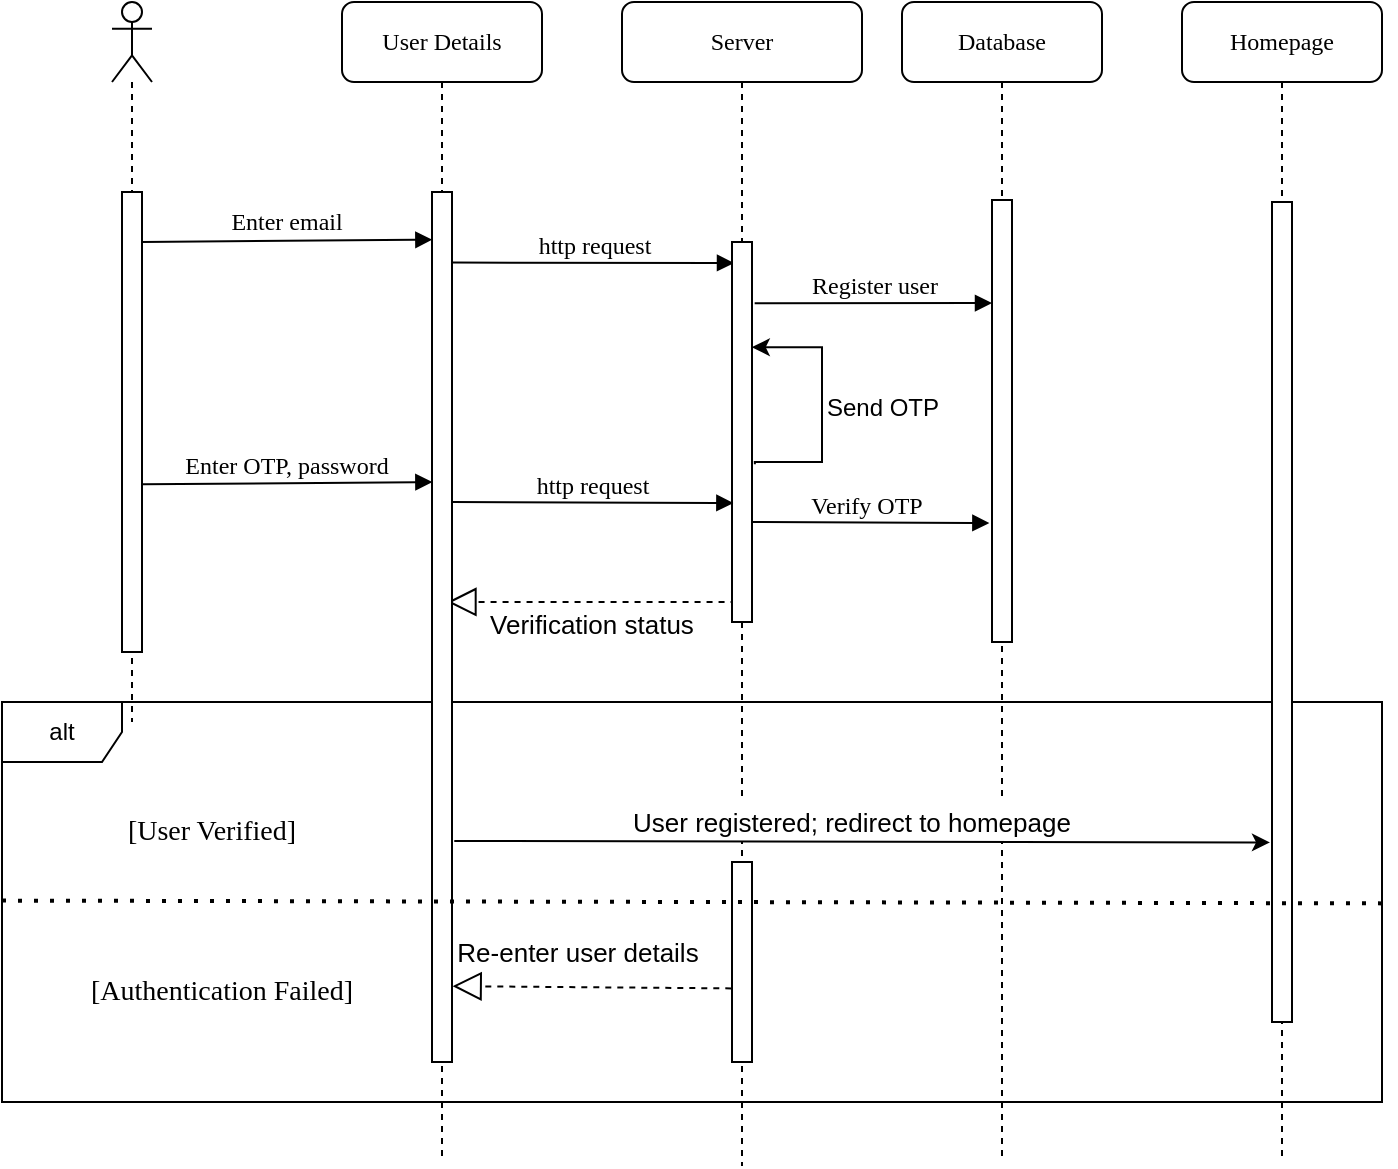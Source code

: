<mxfile version="26.0.11">
  <diagram name="Page-1" id="eGEIzuYjCzI67cwVZ6Ca">
    <mxGraphModel dx="836" dy="482" grid="1" gridSize="10" guides="1" tooltips="1" connect="1" arrows="1" fold="1" page="1" pageScale="1" pageWidth="850" pageHeight="1100" math="0" shadow="0">
      <root>
        <mxCell id="0" />
        <mxCell id="1" parent="0" />
        <mxCell id="4r2C0r04lC2ZjdqZ4eCg-4" value="" style="endArrow=block;dashed=1;endFill=0;endSize=12;html=1;rounded=0;entryX=0.994;entryY=0.437;entryDx=0;entryDy=0;entryPerimeter=0;" parent="1" edge="1">
          <mxGeometry width="160" relative="1" as="geometry">
            <mxPoint x="457.28" y="399.995" as="sourcePoint" />
            <mxPoint x="312.72" y="399.995" as="targetPoint" />
          </mxGeometry>
        </mxCell>
        <mxCell id="4r2C0r04lC2ZjdqZ4eCg-13" value="" style="shape=umlLifeline;perimeter=lifelinePerimeter;whiteSpace=wrap;html=1;container=1;dropTarget=0;collapsible=0;recursiveResize=0;outlineConnect=0;portConstraint=eastwest;newEdgeStyle={&quot;curved&quot;:0,&quot;rounded&quot;:0};participant=umlActor;" parent="1" vertex="1">
          <mxGeometry x="145" y="100" width="20" height="360" as="geometry" />
        </mxCell>
        <mxCell id="4r2C0r04lC2ZjdqZ4eCg-12" value="" style="html=1;points=[];perimeter=orthogonalPerimeter;rounded=0;shadow=0;comic=0;labelBackgroundColor=none;strokeWidth=1;fontFamily=Verdana;fontSize=12;align=center;" parent="1" vertex="1">
          <mxGeometry x="150" y="195" width="10" height="230" as="geometry" />
        </mxCell>
        <mxCell id="4r2C0r04lC2ZjdqZ4eCg-1" value="Server" style="shape=umlLifeline;perimeter=lifelinePerimeter;whiteSpace=wrap;html=1;container=1;collapsible=0;recursiveResize=0;outlineConnect=0;rounded=1;shadow=0;comic=0;labelBackgroundColor=none;strokeWidth=1;fontFamily=Verdana;fontSize=12;align=center;" parent="1" vertex="1">
          <mxGeometry x="400" y="100" width="120" height="582" as="geometry" />
        </mxCell>
        <mxCell id="ByREZoKgEfPeiIgU6soK-5" value="Verify OTP" style="html=1;verticalAlign=bottom;endArrow=block;labelBackgroundColor=none;fontFamily=Verdana;fontSize=12;edgeStyle=elbowEdgeStyle;elbow=vertical;" edge="1" parent="4r2C0r04lC2ZjdqZ4eCg-1">
          <mxGeometry relative="1" as="geometry">
            <mxPoint x="60" y="260" as="sourcePoint" />
            <mxPoint x="183.68" y="260.71" as="targetPoint" />
          </mxGeometry>
        </mxCell>
        <mxCell id="4r2C0r04lC2ZjdqZ4eCg-3" value="http request" style="html=1;verticalAlign=bottom;endArrow=block;labelBackgroundColor=none;fontFamily=Verdana;fontSize=12;edgeStyle=elbowEdgeStyle;elbow=vertical;" parent="4r2C0r04lC2ZjdqZ4eCg-1" edge="1">
          <mxGeometry relative="1" as="geometry">
            <mxPoint x="-84.676" y="130.294" as="sourcePoint" />
            <mxPoint x="56" y="131" as="targetPoint" />
          </mxGeometry>
        </mxCell>
        <mxCell id="4r2C0r04lC2ZjdqZ4eCg-7" value="" style="html=1;points=[];perimeter=orthogonalPerimeter;rounded=0;shadow=0;comic=0;labelBackgroundColor=none;strokeWidth=1;fontFamily=Verdana;fontSize=12;align=center;" parent="4r2C0r04lC2ZjdqZ4eCg-1" vertex="1">
          <mxGeometry x="55" y="430" width="10" height="100" as="geometry" />
        </mxCell>
        <mxCell id="4r2C0r04lC2ZjdqZ4eCg-8" value="&lt;font style=&quot;font-size: 13px;&quot;&gt;Re-enter user details&lt;/font&gt;" style="text;strokeColor=none;align=center;fillColor=none;html=1;verticalAlign=middle;whiteSpace=wrap;rounded=0;" parent="4r2C0r04lC2ZjdqZ4eCg-1" vertex="1">
          <mxGeometry x="-87" y="460" width="130" height="30" as="geometry" />
        </mxCell>
        <mxCell id="4r2C0r04lC2ZjdqZ4eCg-10" value="Register user" style="html=1;verticalAlign=bottom;endArrow=block;labelBackgroundColor=none;fontFamily=Verdana;fontSize=12;edgeStyle=elbowEdgeStyle;elbow=vertical;exitX=1.133;exitY=0.161;exitDx=0;exitDy=0;exitPerimeter=0;" parent="4r2C0r04lC2ZjdqZ4eCg-1" source="4r2C0r04lC2ZjdqZ4eCg-2" edge="1">
          <mxGeometry relative="1" as="geometry">
            <mxPoint x="55" y="150" as="sourcePoint" />
            <Array as="points" />
            <mxPoint x="185" y="150" as="targetPoint" />
          </mxGeometry>
        </mxCell>
        <mxCell id="ByREZoKgEfPeiIgU6soK-1" style="edgeStyle=orthogonalEdgeStyle;rounded=0;orthogonalLoop=1;jettySize=auto;html=1;entryX=0.99;entryY=0.277;entryDx=0;entryDy=0;entryPerimeter=0;exitX=1.144;exitY=0.585;exitDx=0;exitDy=0;exitPerimeter=0;" edge="1" parent="4r2C0r04lC2ZjdqZ4eCg-1" source="4r2C0r04lC2ZjdqZ4eCg-2" target="4r2C0r04lC2ZjdqZ4eCg-2">
          <mxGeometry relative="1" as="geometry">
            <mxPoint x="130" y="190" as="targetPoint" />
            <Array as="points">
              <mxPoint x="66" y="230" />
              <mxPoint x="100" y="230" />
              <mxPoint x="100" y="173" />
            </Array>
          </mxGeometry>
        </mxCell>
        <mxCell id="4r2C0r04lC2ZjdqZ4eCg-2" value="" style="html=1;points=[];perimeter=orthogonalPerimeter;rounded=0;shadow=0;comic=0;labelBackgroundColor=none;strokeWidth=1;fontFamily=Verdana;fontSize=12;align=center;" parent="4r2C0r04lC2ZjdqZ4eCg-1" vertex="1">
          <mxGeometry x="55" y="120" width="10" height="190" as="geometry" />
        </mxCell>
        <mxCell id="4r2C0r04lC2ZjdqZ4eCg-5" value="alt" style="shape=umlFrame;whiteSpace=wrap;html=1;pointerEvents=0;" parent="4r2C0r04lC2ZjdqZ4eCg-1" vertex="1">
          <mxGeometry x="-310" y="350" width="690" height="200" as="geometry" />
        </mxCell>
        <mxCell id="4r2C0r04lC2ZjdqZ4eCg-9" value="Database" style="shape=umlLifeline;perimeter=lifelinePerimeter;whiteSpace=wrap;html=1;container=1;collapsible=0;recursiveResize=0;outlineConnect=0;rounded=1;shadow=0;comic=0;labelBackgroundColor=none;strokeWidth=1;fontFamily=Verdana;fontSize=12;align=center;" parent="1" vertex="1">
          <mxGeometry x="540" y="100" width="100" height="580" as="geometry" />
        </mxCell>
        <mxCell id="ByREZoKgEfPeiIgU6soK-2" value="Send OTP" style="text;html=1;align=center;verticalAlign=middle;resizable=0;points=[];autosize=1;strokeColor=none;fillColor=none;" vertex="1" parent="4r2C0r04lC2ZjdqZ4eCg-9">
          <mxGeometry x="-50" y="188" width="80" height="30" as="geometry" />
        </mxCell>
        <mxCell id="4r2C0r04lC2ZjdqZ4eCg-25" value="&lt;font style=&quot;font-size: 13px;&quot;&gt;User registered; redirect to homepage&lt;/font&gt;" style="text;strokeColor=none;align=center;fillColor=default;html=1;verticalAlign=middle;whiteSpace=wrap;rounded=0;" parent="4r2C0r04lC2ZjdqZ4eCg-9" vertex="1">
          <mxGeometry x="-150" y="400" width="250" height="20" as="geometry" />
        </mxCell>
        <mxCell id="4r2C0r04lC2ZjdqZ4eCg-11" value="" style="html=1;points=[];perimeter=orthogonalPerimeter;rounded=0;shadow=0;comic=0;labelBackgroundColor=none;strokeWidth=1;fontFamily=Verdana;fontSize=12;align=center;" parent="1" vertex="1">
          <mxGeometry x="585" y="199" width="10" height="221" as="geometry" />
        </mxCell>
        <mxCell id="4r2C0r04lC2ZjdqZ4eCg-14" value="Homepage" style="shape=umlLifeline;perimeter=lifelinePerimeter;whiteSpace=wrap;html=1;container=1;collapsible=0;recursiveResize=0;outlineConnect=0;rounded=1;shadow=0;comic=0;labelBackgroundColor=none;strokeWidth=1;fontFamily=Verdana;fontSize=12;align=center;" parent="1" vertex="1">
          <mxGeometry x="680" y="100" width="100" height="580" as="geometry" />
        </mxCell>
        <mxCell id="4r2C0r04lC2ZjdqZ4eCg-15" value="" style="html=1;points=[];perimeter=orthogonalPerimeter;rounded=0;shadow=0;comic=0;labelBackgroundColor=none;strokeWidth=1;fontFamily=Verdana;fontSize=12;align=center;" parent="4r2C0r04lC2ZjdqZ4eCg-14" vertex="1">
          <mxGeometry x="45" y="100" width="10" height="410" as="geometry" />
        </mxCell>
        <mxCell id="4r2C0r04lC2ZjdqZ4eCg-17" value="User Details" style="shape=umlLifeline;perimeter=lifelinePerimeter;whiteSpace=wrap;html=1;container=1;collapsible=0;recursiveResize=0;outlineConnect=0;rounded=1;shadow=0;comic=0;labelBackgroundColor=none;strokeWidth=1;fontFamily=Verdana;fontSize=12;align=center;" parent="1" vertex="1">
          <mxGeometry x="260" y="100" width="100" height="580" as="geometry" />
        </mxCell>
        <mxCell id="4r2C0r04lC2ZjdqZ4eCg-19" value="" style="html=1;points=[];perimeter=orthogonalPerimeter;rounded=0;shadow=0;comic=0;labelBackgroundColor=none;strokeWidth=1;fontFamily=Verdana;fontSize=12;align=center;" parent="4r2C0r04lC2ZjdqZ4eCg-17" vertex="1">
          <mxGeometry x="45" y="95" width="10" height="435" as="geometry" />
        </mxCell>
        <mxCell id="4r2C0r04lC2ZjdqZ4eCg-18" value="&lt;font face=&quot;Verdana&quot; style=&quot;font-size: 12px;&quot;&gt;Enter email&lt;/font&gt;" style="html=1;verticalAlign=bottom;startArrow=none;startFill=0;endArrow=block;startSize=8;curved=0;rounded=0;" parent="4r2C0r04lC2ZjdqZ4eCg-17" edge="1">
          <mxGeometry width="60" relative="1" as="geometry">
            <mxPoint x="-100" y="120" as="sourcePoint" />
            <mxPoint x="45.18" y="118.82" as="targetPoint" />
          </mxGeometry>
        </mxCell>
        <mxCell id="ByREZoKgEfPeiIgU6soK-4" value="http request" style="html=1;verticalAlign=bottom;endArrow=block;labelBackgroundColor=none;fontFamily=Verdana;fontSize=12;edgeStyle=elbowEdgeStyle;elbow=vertical;" edge="1" parent="4r2C0r04lC2ZjdqZ4eCg-17">
          <mxGeometry relative="1" as="geometry">
            <mxPoint x="55.004" y="250.004" as="sourcePoint" />
            <mxPoint x="195.68" y="250.71" as="targetPoint" />
          </mxGeometry>
        </mxCell>
        <mxCell id="4r2C0r04lC2ZjdqZ4eCg-21" value="&lt;font style=&quot;font-size: 13px;&quot;&gt;Verification status&lt;/font&gt;" style="text;strokeColor=none;align=center;fillColor=none;html=1;verticalAlign=middle;whiteSpace=wrap;rounded=0;" parent="1" vertex="1">
          <mxGeometry x="320" y="396" width="130" height="30" as="geometry" />
        </mxCell>
        <mxCell id="4r2C0r04lC2ZjdqZ4eCg-22" value="" style="endArrow=none;dashed=1;html=1;dashPattern=1 3;strokeWidth=2;rounded=0;exitX=-0.001;exitY=0.544;exitDx=0;exitDy=0;exitPerimeter=0;entryX=1.006;entryY=0.551;entryDx=0;entryDy=0;entryPerimeter=0;" parent="1" edge="1">
          <mxGeometry width="50" height="50" relative="1" as="geometry">
            <mxPoint x="90.0" y="549.3" as="sourcePoint" />
            <mxPoint x="784.83" y="550.7" as="targetPoint" />
          </mxGeometry>
        </mxCell>
        <mxCell id="4r2C0r04lC2ZjdqZ4eCg-24" value="&lt;font face=&quot;Verdana&quot; style=&quot;font-size: 14px;&quot;&gt;[Authentication Failed]&lt;/font&gt;" style="text;strokeColor=none;align=center;fillColor=none;html=1;verticalAlign=middle;whiteSpace=wrap;rounded=0;" parent="1" vertex="1">
          <mxGeometry x="110" y="580" width="180" height="30" as="geometry" />
        </mxCell>
        <mxCell id="4r2C0r04lC2ZjdqZ4eCg-26" value="" style="endArrow=block;dashed=1;endFill=0;endSize=12;html=1;rounded=0;exitX=-0.035;exitY=0.632;exitDx=0;exitDy=0;exitPerimeter=0;entryX=1.033;entryY=0.853;entryDx=0;entryDy=0;entryPerimeter=0;" parent="1" source="4r2C0r04lC2ZjdqZ4eCg-7" edge="1">
          <mxGeometry width="160" relative="1" as="geometry">
            <mxPoint x="360" y="410" as="sourcePoint" />
            <mxPoint x="315.33" y="592.07" as="targetPoint" />
          </mxGeometry>
        </mxCell>
        <mxCell id="4r2C0r04lC2ZjdqZ4eCg-27" value="&lt;font face=&quot;Verdana&quot; style=&quot;font-size: 14px;&quot;&gt;[User Verified]&lt;/font&gt;" style="text;strokeColor=none;align=center;fillColor=none;html=1;verticalAlign=middle;whiteSpace=wrap;rounded=0;" parent="1" vertex="1">
          <mxGeometry x="140" y="500" width="110" height="30" as="geometry" />
        </mxCell>
        <mxCell id="ByREZoKgEfPeiIgU6soK-3" value="&lt;font face=&quot;Verdana&quot; style=&quot;font-size: 12px;&quot;&gt;Enter OTP, password&lt;/font&gt;" style="html=1;verticalAlign=bottom;startArrow=none;startFill=0;endArrow=block;startSize=8;curved=0;rounded=0;" edge="1" parent="1">
          <mxGeometry width="60" relative="1" as="geometry">
            <mxPoint x="160" y="341.18" as="sourcePoint" />
            <mxPoint x="305.18" y="340" as="targetPoint" />
          </mxGeometry>
        </mxCell>
        <mxCell id="4r2C0r04lC2ZjdqZ4eCg-16" value="" style="endArrow=classic;html=1;rounded=0;exitX=1.114;exitY=0.746;exitDx=0;exitDy=0;entryX=-0.102;entryY=0.781;entryDx=0;entryDy=0;entryPerimeter=0;exitPerimeter=0;" parent="1" target="4r2C0r04lC2ZjdqZ4eCg-15" edge="1" source="4r2C0r04lC2ZjdqZ4eCg-19">
          <mxGeometry width="50" height="50" relative="1" as="geometry">
            <mxPoint x="594.824" y="516.82" as="sourcePoint" />
            <mxPoint x="720" y="520" as="targetPoint" />
          </mxGeometry>
        </mxCell>
      </root>
    </mxGraphModel>
  </diagram>
</mxfile>
